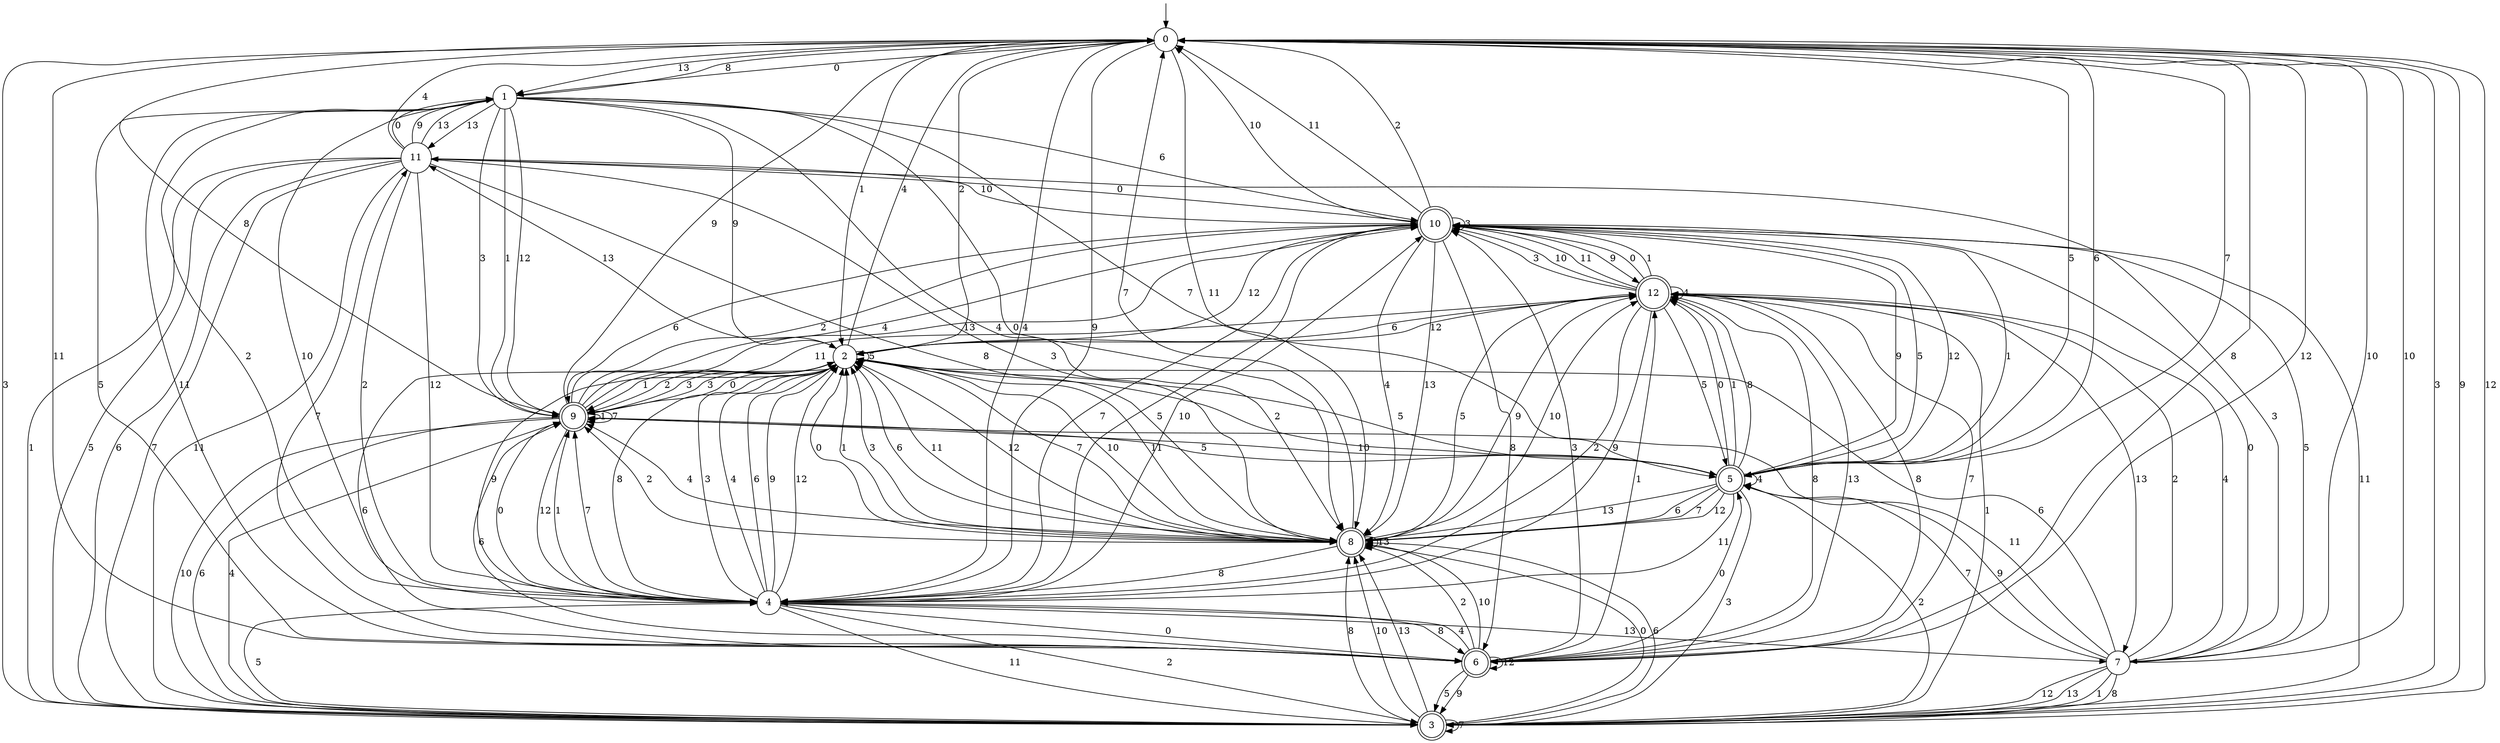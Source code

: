 digraph g {

	s0 [shape="circle" label="0"];
	s1 [shape="circle" label="1"];
	s2 [shape="circle" label="2"];
	s3 [shape="doublecircle" label="3"];
	s4 [shape="circle" label="4"];
	s5 [shape="doublecircle" label="5"];
	s6 [shape="doublecircle" label="6"];
	s7 [shape="circle" label="7"];
	s8 [shape="doublecircle" label="8"];
	s9 [shape="doublecircle" label="9"];
	s10 [shape="doublecircle" label="10"];
	s11 [shape="circle" label="11"];
	s12 [shape="doublecircle" label="12"];
	s0 -> s1 [label="0"];
	s0 -> s2 [label="1"];
	s0 -> s2 [label="2"];
	s0 -> s3 [label="3"];
	s0 -> s4 [label="4"];
	s0 -> s5 [label="5"];
	s0 -> s5 [label="6"];
	s0 -> s5 [label="7"];
	s0 -> s6 [label="8"];
	s0 -> s4 [label="9"];
	s0 -> s7 [label="10"];
	s0 -> s8 [label="11"];
	s0 -> s6 [label="12"];
	s0 -> s1 [label="13"];
	s1 -> s8 [label="0"];
	s1 -> s9 [label="1"];
	s1 -> s4 [label="2"];
	s1 -> s9 [label="3"];
	s1 -> s8 [label="4"];
	s1 -> s6 [label="5"];
	s1 -> s10 [label="6"];
	s1 -> s5 [label="7"];
	s1 -> s0 [label="8"];
	s1 -> s2 [label="9"];
	s1 -> s4 [label="10"];
	s1 -> s6 [label="11"];
	s1 -> s9 [label="12"];
	s1 -> s11 [label="13"];
	s2 -> s9 [label="0"];
	s2 -> s9 [label="1"];
	s2 -> s9 [label="2"];
	s2 -> s9 [label="3"];
	s2 -> s0 [label="4"];
	s2 -> s2 [label="5"];
	s2 -> s6 [label="6"];
	s2 -> s8 [label="7"];
	s2 -> s4 [label="8"];
	s2 -> s4 [label="9"];
	s2 -> s8 [label="10"];
	s2 -> s8 [label="11"];
	s2 -> s10 [label="12"];
	s2 -> s11 [label="13"];
	s3 -> s8 [label="0"];
	s3 -> s12 [label="1"];
	s3 -> s5 [label="2"];
	s3 -> s0 [label="3"];
	s3 -> s9 [label="4"];
	s3 -> s4 [label="5"];
	s3 -> s8 [label="6"];
	s3 -> s3 [label="7"];
	s3 -> s8 [label="8"];
	s3 -> s0 [label="9"];
	s3 -> s8 [label="10"];
	s3 -> s10 [label="11"];
	s3 -> s0 [label="12"];
	s3 -> s8 [label="13"];
	s4 -> s6 [label="0"];
	s4 -> s9 [label="1"];
	s4 -> s3 [label="2"];
	s4 -> s2 [label="3"];
	s4 -> s2 [label="4"];
	s4 -> s10 [label="5"];
	s4 -> s2 [label="6"];
	s4 -> s9 [label="7"];
	s4 -> s6 [label="8"];
	s4 -> s2 [label="9"];
	s4 -> s10 [label="10"];
	s4 -> s3 [label="11"];
	s4 -> s2 [label="12"];
	s4 -> s7 [label="13"];
	s5 -> s12 [label="0"];
	s5 -> s12 [label="1"];
	s5 -> s2 [label="2"];
	s5 -> s3 [label="3"];
	s5 -> s5 [label="4"];
	s5 -> s2 [label="5"];
	s5 -> s8 [label="6"];
	s5 -> s8 [label="7"];
	s5 -> s12 [label="8"];
	s5 -> s10 [label="9"];
	s5 -> s9 [label="10"];
	s5 -> s4 [label="11"];
	s5 -> s8 [label="12"];
	s5 -> s8 [label="13"];
	s6 -> s5 [label="0"];
	s6 -> s12 [label="1"];
	s6 -> s8 [label="2"];
	s6 -> s10 [label="3"];
	s6 -> s4 [label="4"];
	s6 -> s3 [label="5"];
	s6 -> s9 [label="6"];
	s6 -> s11 [label="7"];
	s6 -> s12 [label="8"];
	s6 -> s3 [label="9"];
	s6 -> s8 [label="10"];
	s6 -> s0 [label="11"];
	s6 -> s6 [label="12"];
	s6 -> s12 [label="13"];
	s7 -> s10 [label="0"];
	s7 -> s3 [label="1"];
	s7 -> s12 [label="2"];
	s7 -> s11 [label="3"];
	s7 -> s12 [label="4"];
	s7 -> s10 [label="5"];
	s7 -> s2 [label="6"];
	s7 -> s5 [label="7"];
	s7 -> s3 [label="8"];
	s7 -> s5 [label="9"];
	s7 -> s0 [label="10"];
	s7 -> s9 [label="11"];
	s7 -> s3 [label="12"];
	s7 -> s3 [label="13"];
	s8 -> s2 [label="0"];
	s8 -> s2 [label="1"];
	s8 -> s9 [label="2"];
	s8 -> s2 [label="3"];
	s8 -> s9 [label="4"];
	s8 -> s12 [label="5"];
	s8 -> s2 [label="6"];
	s8 -> s0 [label="7"];
	s8 -> s4 [label="8"];
	s8 -> s12 [label="9"];
	s8 -> s12 [label="10"];
	s8 -> s2 [label="11"];
	s8 -> s2 [label="12"];
	s8 -> s8 [label="13"];
	s9 -> s4 [label="0"];
	s9 -> s9 [label="1"];
	s9 -> s10 [label="2"];
	s9 -> s2 [label="3"];
	s9 -> s10 [label="4"];
	s9 -> s5 [label="5"];
	s9 -> s3 [label="6"];
	s9 -> s9 [label="7"];
	s9 -> s0 [label="8"];
	s9 -> s0 [label="9"];
	s9 -> s3 [label="10"];
	s9 -> s12 [label="11"];
	s9 -> s4 [label="12"];
	s9 -> s10 [label="13"];
	s10 -> s11 [label="0"];
	s10 -> s5 [label="1"];
	s10 -> s0 [label="2"];
	s10 -> s10 [label="3"];
	s10 -> s8 [label="4"];
	s10 -> s5 [label="5"];
	s10 -> s9 [label="6"];
	s10 -> s4 [label="7"];
	s10 -> s6 [label="8"];
	s10 -> s12 [label="9"];
	s10 -> s0 [label="10"];
	s10 -> s0 [label="11"];
	s10 -> s5 [label="12"];
	s10 -> s8 [label="13"];
	s11 -> s1 [label="0"];
	s11 -> s3 [label="1"];
	s11 -> s4 [label="2"];
	s11 -> s8 [label="3"];
	s11 -> s0 [label="4"];
	s11 -> s3 [label="5"];
	s11 -> s3 [label="6"];
	s11 -> s3 [label="7"];
	s11 -> s8 [label="8"];
	s11 -> s1 [label="9"];
	s11 -> s10 [label="10"];
	s11 -> s3 [label="11"];
	s11 -> s4 [label="12"];
	s11 -> s1 [label="13"];
	s12 -> s10 [label="0"];
	s12 -> s10 [label="1"];
	s12 -> s4 [label="2"];
	s12 -> s10 [label="3"];
	s12 -> s12 [label="4"];
	s12 -> s5 [label="5"];
	s12 -> s2 [label="6"];
	s12 -> s6 [label="7"];
	s12 -> s6 [label="8"];
	s12 -> s4 [label="9"];
	s12 -> s10 [label="10"];
	s12 -> s10 [label="11"];
	s12 -> s2 [label="12"];
	s12 -> s7 [label="13"];

__start0 [label="" shape="none" width="0" height="0"];
__start0 -> s0;

}
